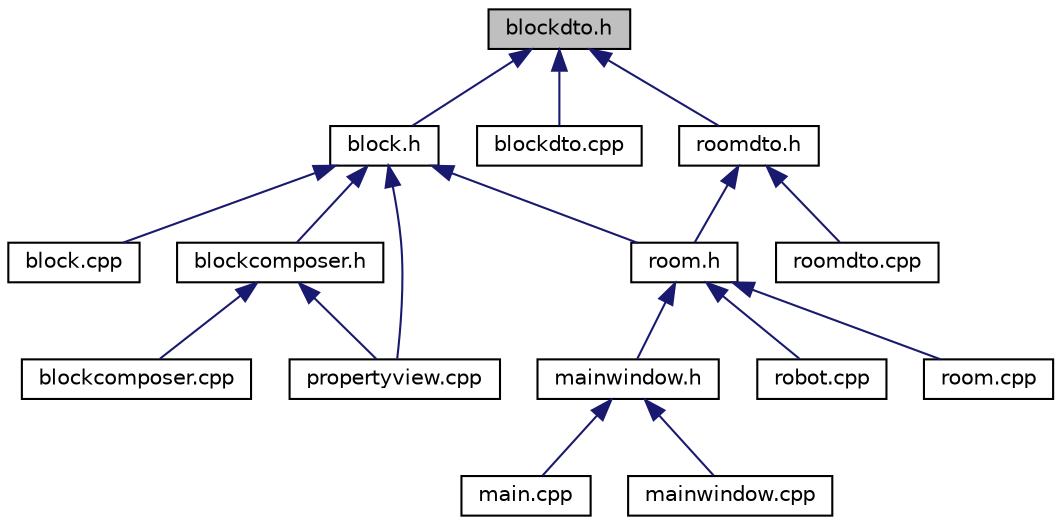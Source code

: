 digraph "blockdto.h"
{
 // LATEX_PDF_SIZE
  edge [fontname="Helvetica",fontsize="10",labelfontname="Helvetica",labelfontsize="10"];
  node [fontname="Helvetica",fontsize="10",shape=record];
  Node1 [label="blockdto.h",height=0.2,width=0.4,color="black", fillcolor="grey75", style="filled", fontcolor="black",tooltip="Block game entity dto class"];
  Node1 -> Node2 [dir="back",color="midnightblue",fontsize="10",style="solid"];
  Node2 [label="block.h",height=0.2,width=0.4,color="black", fillcolor="white", style="filled",URL="$block_8h.html",tooltip="Block game entity header file."];
  Node2 -> Node3 [dir="back",color="midnightblue",fontsize="10",style="solid"];
  Node3 [label="block.cpp",height=0.2,width=0.4,color="black", fillcolor="white", style="filled",URL="$block_8cpp.html",tooltip="block.h implementation"];
  Node2 -> Node4 [dir="back",color="midnightblue",fontsize="10",style="solid"];
  Node4 [label="blockcomposer.h",height=0.2,width=0.4,color="black", fillcolor="white", style="filled",URL="$blockcomposer_8h.html",tooltip="Block game entity binding class for property view"];
  Node4 -> Node5 [dir="back",color="midnightblue",fontsize="10",style="solid"];
  Node5 [label="blockcomposer.cpp",height=0.2,width=0.4,color="black", fillcolor="white", style="filled",URL="$blockcomposer_8cpp.html",tooltip="blockcomposer.h implementation"];
  Node4 -> Node6 [dir="back",color="midnightblue",fontsize="10",style="solid"];
  Node6 [label="propertyview.cpp",height=0.2,width=0.4,color="black", fillcolor="white", style="filled",URL="$propertyview_8cpp.html",tooltip="propertyview.h implementation"];
  Node2 -> Node6 [dir="back",color="midnightblue",fontsize="10",style="solid"];
  Node2 -> Node7 [dir="back",color="midnightblue",fontsize="10",style="solid"];
  Node7 [label="room.h",height=0.2,width=0.4,color="black", fillcolor="white", style="filled",URL="$room_8h.html",tooltip="Class that contains game entites"];
  Node7 -> Node8 [dir="back",color="midnightblue",fontsize="10",style="solid"];
  Node8 [label="mainwindow.h",height=0.2,width=0.4,color="black", fillcolor="white", style="filled",URL="$mainwindow_8h.html",tooltip="Main window class."];
  Node8 -> Node9 [dir="back",color="midnightblue",fontsize="10",style="solid"];
  Node9 [label="main.cpp",height=0.2,width=0.4,color="black", fillcolor="white", style="filled",URL="$main_8cpp.html",tooltip="Project main file"];
  Node8 -> Node10 [dir="back",color="midnightblue",fontsize="10",style="solid"];
  Node10 [label="mainwindow.cpp",height=0.2,width=0.4,color="black", fillcolor="white", style="filled",URL="$mainwindow_8cpp.html",tooltip="mainwindow.h implementation"];
  Node7 -> Node11 [dir="back",color="midnightblue",fontsize="10",style="solid"];
  Node11 [label="robot.cpp",height=0.2,width=0.4,color="black", fillcolor="white", style="filled",URL="$robot_8cpp.html",tooltip="robot.h implementation"];
  Node7 -> Node12 [dir="back",color="midnightblue",fontsize="10",style="solid"];
  Node12 [label="room.cpp",height=0.2,width=0.4,color="black", fillcolor="white", style="filled",URL="$room_8cpp.html",tooltip="room.h implementation"];
  Node1 -> Node13 [dir="back",color="midnightblue",fontsize="10",style="solid"];
  Node13 [label="blockdto.cpp",height=0.2,width=0.4,color="black", fillcolor="white", style="filled",URL="$blockdto_8cpp.html",tooltip="block.h implementation"];
  Node1 -> Node14 [dir="back",color="midnightblue",fontsize="10",style="solid"];
  Node14 [label="roomdto.h",height=0.2,width=0.4,color="black", fillcolor="white", style="filled",URL="$roomdto_8h.html",tooltip="Room dto class"];
  Node14 -> Node7 [dir="back",color="midnightblue",fontsize="10",style="solid"];
  Node14 -> Node15 [dir="back",color="midnightblue",fontsize="10",style="solid"];
  Node15 [label="roomdto.cpp",height=0.2,width=0.4,color="black", fillcolor="white", style="filled",URL="$roomdto_8cpp.html",tooltip="roomdto.h implementation"];
}
